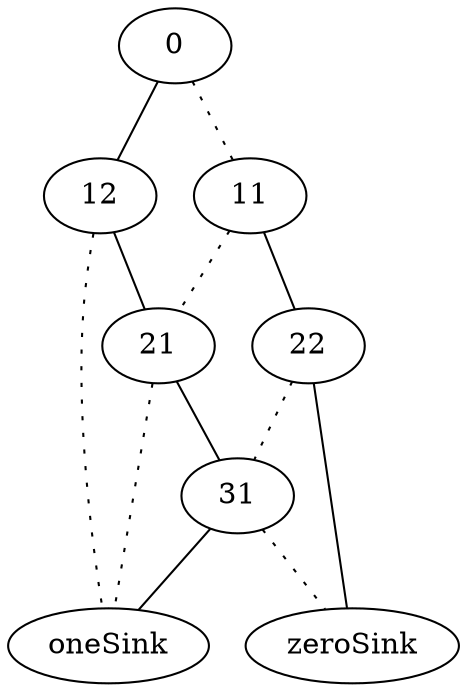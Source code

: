 digraph{
0->12 [style=solid, arrowhead="none"];
0->11 [style=dotted, arrowhead="none"];
11->22 [style=solid, arrowhead="none"];
11->21 [style=dotted, arrowhead="none"];
12->21 [style=solid, arrowhead="none"];
12->oneSink [style=dotted, arrowhead="none"];
21->31 [style=solid, arrowhead="none"];
21->oneSink [style=dotted, arrowhead="none"];
22->zeroSink [style=solid, arrowhead="none"];
22->31 [style=dotted, arrowhead="none"];
31->oneSink [style=solid, arrowhead="none"];
31->zeroSink [style=dotted, arrowhead="none"];
}
